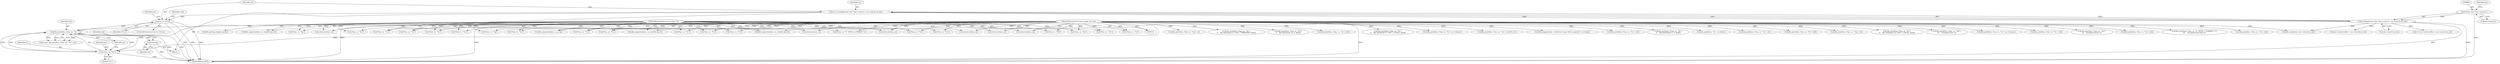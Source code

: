 digraph "0_file_4a284c89d6ef11aca34da65da7d673050a5ea320_5@API" {
"1000895" [label="(Call,free(cp))"];
"1000888" [label="(Call,file_printf(ms, F(ms, m, \"%s\"), cp))"];
"1000890" [label="(Call,F(ms, m, \"%s\"))"];
"1000102" [label="(MethodParameterIn,struct magic_set *ms)"];
"1000103" [label="(MethodParameterIn,struct magic *m)"];
"1000872" [label="(Call,cp == NULL)"];
"1000856" [label="(Call,cp = strndup((const char *)ms->search.s, ms->search.rm_len))"];
"1000858" [label="(Call,strndup((const char *)ms->search.s, ms->search.rm_len))"];
"1000859" [label="(Call,(const char *)ms->search.s)"];
"1000204" [label="(Call,file_signextend(ms, m, (uint64_t)p->h))"];
"1000161" [label="(Call,F(ms, m, \"%s\"))"];
"1000832" [label="(Call,F(ms, m, \"%g\"))"];
"1000560" [label="(Call,file_pstring_length_size(m))"];
"1000696" [label="(Call,F(ms, m, \"%s\"))"];
"1000938" [label="(Call,F(ms, m, \"%s\"))"];
"1000444" [label="(Call,F(ms, m, \"%s\"))"];
"1000857" [label="(Identifier,cp)"];
"1000856" [label="(Call,cp = strndup((const char *)ms->search.s, ms->search.rm_len))"];
"1000362" [label="(Call,check_fmt(ms, m))"];
"1000795" [label="(Call,check_fmt(ms, m))"];
"1000892" [label="(Identifier,m)"];
"1000750" [label="(Call,F(ms, m, \"%s\"))"];
"1001009" [label="(Call,file_magerror(ms, \"invalid m->type (%d) in mprint()\", m->type))"];
"1000868" [label="(Identifier,ms)"];
"1000385" [label="(Call,F(ms, m, \"%s\"))"];
"1000542" [label="(Call,F(ms, m, \"%s\"))"];
"1000603" [label="(Call,F(ms, m, \"%s\"))"];
"1000102" [label="(MethodParameterIn,struct magic_set *ms)"];
"1000213" [label="(Call,check_fmt(ms, m))"];
"1000853" [label="(Block,)"];
"1000890" [label="(Call,F(ms, m, \"%s\"))"];
"1000159" [label="(Call,file_printf(ms, F(ms, m, \"%s\"), buf))"];
"1000874" [label="(Identifier,NULL)"];
"1000328" [label="(Call,F(ms, m, \"%u\"))"];
"1000289" [label="(Call,check_fmt(ms, m))"];
"1000177" [label="(Call,F(ms, m, \"%d\"))"];
"1000601" [label="(Call,file_printf(ms, F(ms, m, \"%s\"),\n\t\t    file_fmttime(p->l, 0, tbuf)))"];
"1000982" [label="(Call,file_printf(ms, \"%s\", m->desc))"];
"1000894" [label="(Identifier,cp)"];
"1000540" [label="(Call,file_printf(ms, F(ms, m, \"%s\"), str))"];
"1000814" [label="(Call,file_printf(ms, F(ms, m, \"%s\"), buf))"];
"1000899" [label="(Identifier,rval)"];
"1000886" [label="(Call,rval = file_printf(ms, F(ms, m, \"%s\"), cp))"];
"1000830" [label="(Call,file_printf(ms, F(ms, m, \"%g\"), vd))"];
"1000632" [label="(Call,file_printf(ms, F(ms, m, \"%s\"),\n\t\t    file_fmttime(p->q, FILE_T_LOCAL, tbuf)))"];
"1000816" [label="(Call,F(ms, m, \"%s\"))"];
"1000175" [label="(Call,file_printf(ms, F(ms, m, \"%d\"),\n\t\t\t    (unsigned char) v))"];
"1000634" [label="(Call,F(ms, m, \"%s\"))"];
"1000889" [label="(Identifier,ms)"];
"1000921" [label="(Call,ms->search.offset + ms->search.rm_len)"];
"1000442" [label="(Call,file_printf(ms, F(ms, m, \"%s\"), m->value.s))"];
"1000866" [label="(Call,ms->search.rm_len)"];
"1000861" [label="(Call,ms->search.s)"];
"1000234" [label="(Call,file_printf(ms, F(ms, m, \"%s\"), buf))"];
"1000891" [label="(Identifier,ms)"];
"1000766" [label="(Call,F(ms, m, \"%g\"))"];
"1000250" [label="(Call,file_printf(ms, F(ms, m, \"%u\"),\n\t\t\t    (unsigned short) v))"];
"1000310" [label="(Call,file_printf(ms, F(ms, m, \"%s\"), buf))"];
"1000355" [label="(Call,file_signextend(ms, m, p->q))"];
"1000280" [label="(Call,file_signextend(ms, m, (uint64_t)p->l))"];
"1000399" [label="(Call,file_printf(ms, F(ms, m, \"%\" INT64_T_FORMAT \"u\"),\n\t\t\t    (unsigned long long) v))"];
"1000312" [label="(Call,F(ms, m, \"%s\"))"];
"1000858" [label="(Call,strndup((const char *)ms->search.s, ms->search.rm_len))"];
"1001022" [label="(MethodReturn,RET)"];
"1000383" [label="(Call,file_printf(ms, F(ms, m, \"%s\"), buf))"];
"1000129" [label="(Call,file_signextend(ms, m, (uint64_t)p->b))"];
"1000893" [label="(Literal,\"%s\")"];
"1000401" [label="(Call,F(ms, m, \"%\" INT64_T_FORMAT \"u\"))"];
"1000887" [label="(Identifier,rval)"];
"1000859" [label="(Call,(const char *)ms->search.s)"];
"1000764" [label="(Call,file_printf(ms, F(ms, m, \"%g\"), vf))"];
"1000694" [label="(Call,file_printf(ms, F(ms, m, \"%s\"),\n\t\t    file_fmttime(p->q, FILE_T_WINDOWS, tbuf)))"];
"1000665" [label="(Call,F(ms, m, \"%s\"))"];
"1000663" [label="(Call,file_printf(ms, F(ms, m, \"%s\"),\n\t\t    file_fmttime(p->q, 0, tbuf)))"];
"1000877" [label="(Identifier,ms)"];
"1000748" [label="(Call,file_printf(ms, F(ms, m, \"%s\"), buf))"];
"1000919" [label="(Call,t = ms->search.offset + ms->search.rm_len)"];
"1000896" [label="(Identifier,cp)"];
"1000729" [label="(Call,check_fmt(ms, m))"];
"1000138" [label="(Call,check_fmt(ms, m))"];
"1000236" [label="(Call,F(ms, m, \"%s\"))"];
"1000873" [label="(Identifier,cp)"];
"1000871" [label="(ControlStructure,if (cp == NULL))"];
"1000876" [label="(Call,file_oomem(ms, ms->search.rm_len))"];
"1000888" [label="(Call,file_printf(ms, F(ms, m, \"%s\"), cp))"];
"1000895" [label="(Call,free(cp))"];
"1000103" [label="(MethodParameterIn,struct magic *m)"];
"1000252" [label="(Call,F(ms, m, \"%u\"))"];
"1000569" [label="(Call,file_printf(ms, F(ms, m, \"%s\"),\n\t\t    file_fmttime(p->l, FILE_T_LOCAL, tbuf)))"];
"1000872" [label="(Call,cp == NULL)"];
"1000571" [label="(Call,F(ms, m, \"%s\"))"];
"1000936" [label="(Call,file_printf(ms, F(ms, m, \"%s\"), m->value.s))"];
"1000326" [label="(Call,file_printf(ms, F(ms, m, \"%u\"), (uint32_t) v))"];
"1000895" -> "1000853"  [label="AST: "];
"1000895" -> "1000896"  [label="CFG: "];
"1000896" -> "1000895"  [label="AST: "];
"1000899" -> "1000895"  [label="CFG: "];
"1000895" -> "1001022"  [label="DDG: "];
"1000888" -> "1000895"  [label="DDG: "];
"1000888" -> "1000886"  [label="AST: "];
"1000888" -> "1000894"  [label="CFG: "];
"1000889" -> "1000888"  [label="AST: "];
"1000890" -> "1000888"  [label="AST: "];
"1000894" -> "1000888"  [label="AST: "];
"1000886" -> "1000888"  [label="CFG: "];
"1000888" -> "1001022"  [label="DDG: "];
"1000888" -> "1001022"  [label="DDG: "];
"1000888" -> "1000886"  [label="DDG: "];
"1000888" -> "1000886"  [label="DDG: "];
"1000888" -> "1000886"  [label="DDG: "];
"1000890" -> "1000888"  [label="DDG: "];
"1000890" -> "1000888"  [label="DDG: "];
"1000890" -> "1000888"  [label="DDG: "];
"1000102" -> "1000888"  [label="DDG: "];
"1000872" -> "1000888"  [label="DDG: "];
"1000890" -> "1000893"  [label="CFG: "];
"1000891" -> "1000890"  [label="AST: "];
"1000892" -> "1000890"  [label="AST: "];
"1000893" -> "1000890"  [label="AST: "];
"1000894" -> "1000890"  [label="CFG: "];
"1000890" -> "1001022"  [label="DDG: "];
"1000102" -> "1000890"  [label="DDG: "];
"1000103" -> "1000890"  [label="DDG: "];
"1000102" -> "1000101"  [label="AST: "];
"1000102" -> "1001022"  [label="DDG: "];
"1000102" -> "1000129"  [label="DDG: "];
"1000102" -> "1000138"  [label="DDG: "];
"1000102" -> "1000159"  [label="DDG: "];
"1000102" -> "1000161"  [label="DDG: "];
"1000102" -> "1000175"  [label="DDG: "];
"1000102" -> "1000177"  [label="DDG: "];
"1000102" -> "1000204"  [label="DDG: "];
"1000102" -> "1000213"  [label="DDG: "];
"1000102" -> "1000234"  [label="DDG: "];
"1000102" -> "1000236"  [label="DDG: "];
"1000102" -> "1000250"  [label="DDG: "];
"1000102" -> "1000252"  [label="DDG: "];
"1000102" -> "1000280"  [label="DDG: "];
"1000102" -> "1000289"  [label="DDG: "];
"1000102" -> "1000310"  [label="DDG: "];
"1000102" -> "1000312"  [label="DDG: "];
"1000102" -> "1000326"  [label="DDG: "];
"1000102" -> "1000328"  [label="DDG: "];
"1000102" -> "1000355"  [label="DDG: "];
"1000102" -> "1000362"  [label="DDG: "];
"1000102" -> "1000383"  [label="DDG: "];
"1000102" -> "1000385"  [label="DDG: "];
"1000102" -> "1000399"  [label="DDG: "];
"1000102" -> "1000401"  [label="DDG: "];
"1000102" -> "1000442"  [label="DDG: "];
"1000102" -> "1000444"  [label="DDG: "];
"1000102" -> "1000540"  [label="DDG: "];
"1000102" -> "1000542"  [label="DDG: "];
"1000102" -> "1000569"  [label="DDG: "];
"1000102" -> "1000571"  [label="DDG: "];
"1000102" -> "1000601"  [label="DDG: "];
"1000102" -> "1000603"  [label="DDG: "];
"1000102" -> "1000632"  [label="DDG: "];
"1000102" -> "1000634"  [label="DDG: "];
"1000102" -> "1000663"  [label="DDG: "];
"1000102" -> "1000665"  [label="DDG: "];
"1000102" -> "1000694"  [label="DDG: "];
"1000102" -> "1000696"  [label="DDG: "];
"1000102" -> "1000729"  [label="DDG: "];
"1000102" -> "1000748"  [label="DDG: "];
"1000102" -> "1000750"  [label="DDG: "];
"1000102" -> "1000764"  [label="DDG: "];
"1000102" -> "1000766"  [label="DDG: "];
"1000102" -> "1000795"  [label="DDG: "];
"1000102" -> "1000814"  [label="DDG: "];
"1000102" -> "1000816"  [label="DDG: "];
"1000102" -> "1000830"  [label="DDG: "];
"1000102" -> "1000832"  [label="DDG: "];
"1000102" -> "1000876"  [label="DDG: "];
"1000102" -> "1000936"  [label="DDG: "];
"1000102" -> "1000938"  [label="DDG: "];
"1000102" -> "1000982"  [label="DDG: "];
"1000102" -> "1001009"  [label="DDG: "];
"1000103" -> "1000101"  [label="AST: "];
"1000103" -> "1001022"  [label="DDG: "];
"1000103" -> "1000129"  [label="DDG: "];
"1000103" -> "1000138"  [label="DDG: "];
"1000103" -> "1000161"  [label="DDG: "];
"1000103" -> "1000177"  [label="DDG: "];
"1000103" -> "1000204"  [label="DDG: "];
"1000103" -> "1000213"  [label="DDG: "];
"1000103" -> "1000236"  [label="DDG: "];
"1000103" -> "1000252"  [label="DDG: "];
"1000103" -> "1000280"  [label="DDG: "];
"1000103" -> "1000289"  [label="DDG: "];
"1000103" -> "1000312"  [label="DDG: "];
"1000103" -> "1000328"  [label="DDG: "];
"1000103" -> "1000355"  [label="DDG: "];
"1000103" -> "1000362"  [label="DDG: "];
"1000103" -> "1000385"  [label="DDG: "];
"1000103" -> "1000401"  [label="DDG: "];
"1000103" -> "1000444"  [label="DDG: "];
"1000103" -> "1000542"  [label="DDG: "];
"1000103" -> "1000560"  [label="DDG: "];
"1000103" -> "1000571"  [label="DDG: "];
"1000103" -> "1000603"  [label="DDG: "];
"1000103" -> "1000634"  [label="DDG: "];
"1000103" -> "1000665"  [label="DDG: "];
"1000103" -> "1000696"  [label="DDG: "];
"1000103" -> "1000729"  [label="DDG: "];
"1000103" -> "1000750"  [label="DDG: "];
"1000103" -> "1000766"  [label="DDG: "];
"1000103" -> "1000795"  [label="DDG: "];
"1000103" -> "1000816"  [label="DDG: "];
"1000103" -> "1000832"  [label="DDG: "];
"1000103" -> "1000938"  [label="DDG: "];
"1000872" -> "1000871"  [label="AST: "];
"1000872" -> "1000874"  [label="CFG: "];
"1000873" -> "1000872"  [label="AST: "];
"1000874" -> "1000872"  [label="AST: "];
"1000877" -> "1000872"  [label="CFG: "];
"1000887" -> "1000872"  [label="CFG: "];
"1000872" -> "1001022"  [label="DDG: "];
"1000872" -> "1001022"  [label="DDG: "];
"1000872" -> "1001022"  [label="DDG: "];
"1000856" -> "1000872"  [label="DDG: "];
"1000856" -> "1000853"  [label="AST: "];
"1000856" -> "1000858"  [label="CFG: "];
"1000857" -> "1000856"  [label="AST: "];
"1000858" -> "1000856"  [label="AST: "];
"1000873" -> "1000856"  [label="CFG: "];
"1000856" -> "1001022"  [label="DDG: "];
"1000858" -> "1000856"  [label="DDG: "];
"1000858" -> "1000856"  [label="DDG: "];
"1000858" -> "1000866"  [label="CFG: "];
"1000859" -> "1000858"  [label="AST: "];
"1000866" -> "1000858"  [label="AST: "];
"1000858" -> "1001022"  [label="DDG: "];
"1000858" -> "1001022"  [label="DDG: "];
"1000859" -> "1000858"  [label="DDG: "];
"1000858" -> "1000876"  [label="DDG: "];
"1000858" -> "1000919"  [label="DDG: "];
"1000858" -> "1000921"  [label="DDG: "];
"1000859" -> "1000861"  [label="CFG: "];
"1000860" -> "1000859"  [label="AST: "];
"1000861" -> "1000859"  [label="AST: "];
"1000868" -> "1000859"  [label="CFG: "];
"1000859" -> "1001022"  [label="DDG: "];
}
